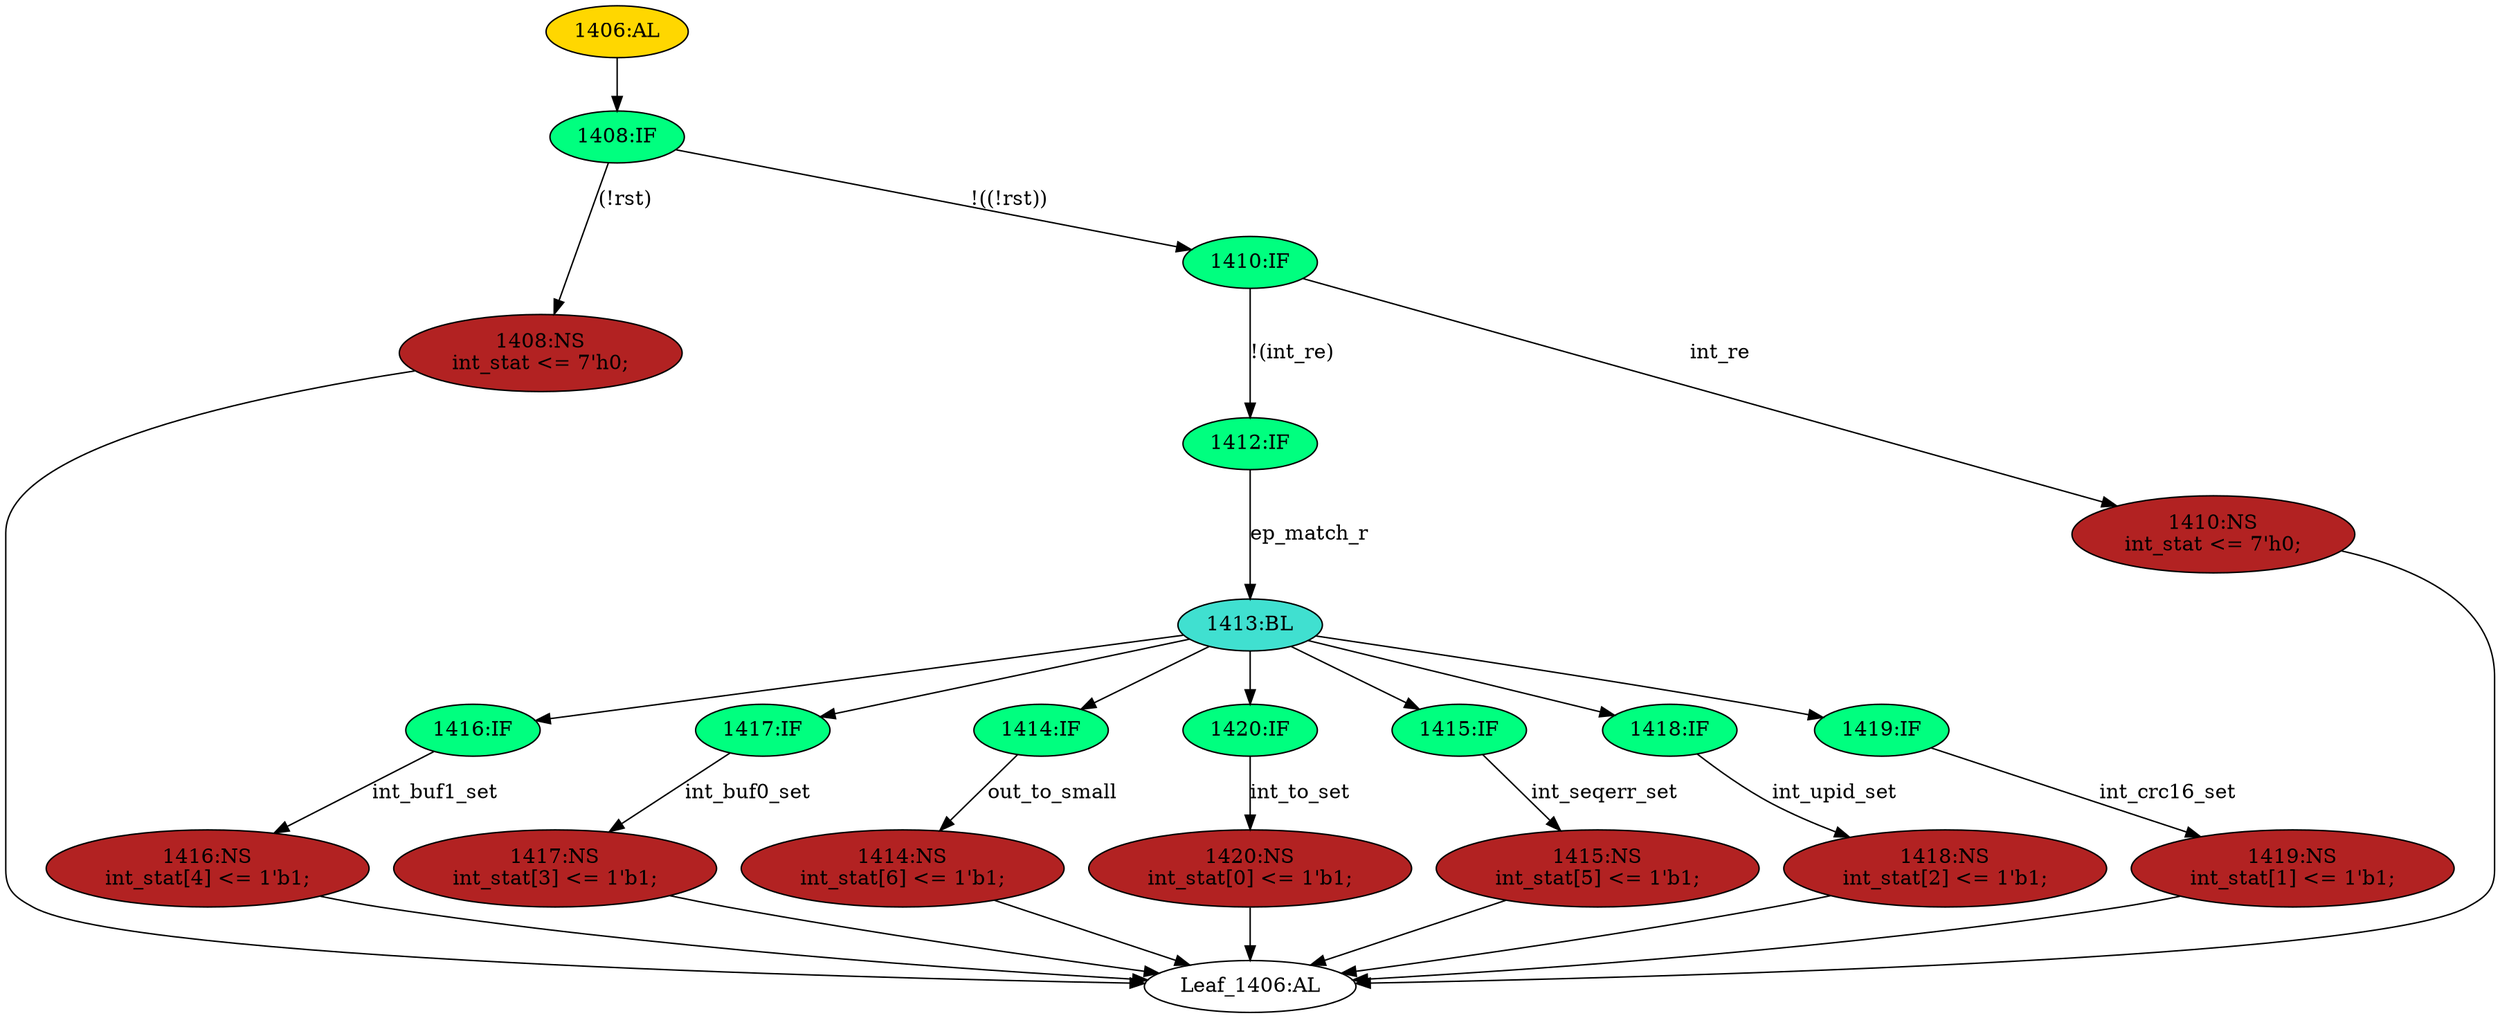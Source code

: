 strict digraph "" {
	node [label="\N"];
	"1420:NS"	 [ast="<pyverilog.vparser.ast.NonblockingSubstitution object at 0x7f0a38eba6d0>",
		fillcolor=firebrick,
		label="1420:NS
int_stat[0] <= 1'b1;",
		statements="[<pyverilog.vparser.ast.NonblockingSubstitution object at 0x7f0a38eba6d0>]",
		style=filled,
		typ=NonblockingSubstitution];
	"Leaf_1406:AL"	 [def_var="['int_stat']",
		label="Leaf_1406:AL"];
	"1420:NS" -> "Leaf_1406:AL"	 [cond="[]",
		lineno=None];
	"1417:NS"	 [ast="<pyverilog.vparser.ast.NonblockingSubstitution object at 0x7f0a38eba890>",
		fillcolor=firebrick,
		label="1417:NS
int_stat[3] <= 1'b1;",
		statements="[<pyverilog.vparser.ast.NonblockingSubstitution object at 0x7f0a38eba890>]",
		style=filled,
		typ=NonblockingSubstitution];
	"1417:NS" -> "Leaf_1406:AL"	 [cond="[]",
		lineno=None];
	"1412:IF"	 [ast="<pyverilog.vparser.ast.IfStatement object at 0x7f0a38ebaa50>",
		fillcolor=springgreen,
		label="1412:IF",
		statements="[]",
		style=filled,
		typ=IfStatement];
	"1413:BL"	 [ast="<pyverilog.vparser.ast.Block object at 0x7f0a38ebaa90>",
		fillcolor=turquoise,
		label="1413:BL",
		statements="[]",
		style=filled,
		typ=Block];
	"1412:IF" -> "1413:BL"	 [cond="['ep_match_r']",
		label=ep_match_r,
		lineno=1412];
	"1406:AL"	 [ast="<pyverilog.vparser.ast.Always object at 0x7f0a38da7910>",
		clk_sens=True,
		fillcolor=gold,
		label="1406:AL",
		sens="['clk']",
		statements="[]",
		style=filled,
		typ=Always,
		use_var="['out_to_small', 'int_crc16_set', 'int_seqerr_set', 'int_upid_set', 'ep_match_r', 'rst', 'int_buf0_set', 'int_re', 'int_to_set', '\
int_buf1_set']"];
	"1408:IF"	 [ast="<pyverilog.vparser.ast.IfStatement object at 0x7f0a38da7a10>",
		fillcolor=springgreen,
		label="1408:IF",
		statements="[]",
		style=filled,
		typ=IfStatement];
	"1406:AL" -> "1408:IF"	 [cond="[]",
		lineno=None];
	"1416:IF"	 [ast="<pyverilog.vparser.ast.IfStatement object at 0x7f0a38ebafd0>",
		fillcolor=springgreen,
		label="1416:IF",
		statements="[]",
		style=filled,
		typ=IfStatement];
	"1416:NS"	 [ast="<pyverilog.vparser.ast.NonblockingSubstitution object at 0x7f0a38da7050>",
		fillcolor=firebrick,
		label="1416:NS
int_stat[4] <= 1'b1;",
		statements="[<pyverilog.vparser.ast.NonblockingSubstitution object at 0x7f0a38da7050>]",
		style=filled,
		typ=NonblockingSubstitution];
	"1416:IF" -> "1416:NS"	 [cond="['int_buf1_set']",
		label=int_buf1_set,
		lineno=1416];
	"1418:NS"	 [ast="<pyverilog.vparser.ast.NonblockingSubstitution object at 0x7f0a38da7390>",
		fillcolor=firebrick,
		label="1418:NS
int_stat[2] <= 1'b1;",
		statements="[<pyverilog.vparser.ast.NonblockingSubstitution object at 0x7f0a38da7390>]",
		style=filled,
		typ=NonblockingSubstitution];
	"1418:NS" -> "Leaf_1406:AL"	 [cond="[]",
		lineno=None];
	"1415:NS"	 [ast="<pyverilog.vparser.ast.NonblockingSubstitution object at 0x7f0a38ebad90>",
		fillcolor=firebrick,
		label="1415:NS
int_stat[5] <= 1'b1;",
		statements="[<pyverilog.vparser.ast.NonblockingSubstitution object at 0x7f0a38ebad90>]",
		style=filled,
		typ=NonblockingSubstitution];
	"1415:NS" -> "Leaf_1406:AL"	 [cond="[]",
		lineno=None];
	"1408:NS"	 [ast="<pyverilog.vparser.ast.NonblockingSubstitution object at 0x7f0a38da7c10>",
		fillcolor=firebrick,
		label="1408:NS
int_stat <= 7'h0;",
		statements="[<pyverilog.vparser.ast.NonblockingSubstitution object at 0x7f0a38da7c10>]",
		style=filled,
		typ=NonblockingSubstitution];
	"1408:NS" -> "Leaf_1406:AL"	 [cond="[]",
		lineno=None];
	"1419:NS"	 [ast="<pyverilog.vparser.ast.NonblockingSubstitution object at 0x7f0a38da7610>",
		fillcolor=firebrick,
		label="1419:NS
int_stat[1] <= 1'b1;",
		statements="[<pyverilog.vparser.ast.NonblockingSubstitution object at 0x7f0a38da7610>]",
		style=filled,
		typ=NonblockingSubstitution];
	"1419:NS" -> "Leaf_1406:AL"	 [cond="[]",
		lineno=None];
	"1410:NS"	 [ast="<pyverilog.vparser.ast.NonblockingSubstitution object at 0x7f0a38da7a90>",
		fillcolor=firebrick,
		label="1410:NS
int_stat <= 7'h0;",
		statements="[<pyverilog.vparser.ast.NonblockingSubstitution object at 0x7f0a38da7a90>]",
		style=filled,
		typ=NonblockingSubstitution];
	"1410:NS" -> "Leaf_1406:AL"	 [cond="[]",
		lineno=None];
	"1417:IF"	 [ast="<pyverilog.vparser.ast.IfStatement object at 0x7f0a38da7290>",
		fillcolor=springgreen,
		label="1417:IF",
		statements="[]",
		style=filled,
		typ=IfStatement];
	"1417:IF" -> "1417:NS"	 [cond="['int_buf0_set']",
		label=int_buf0_set,
		lineno=1417];
	"1414:IF"	 [ast="<pyverilog.vparser.ast.IfStatement object at 0x7f0a38ebaad0>",
		fillcolor=springgreen,
		label="1414:IF",
		statements="[]",
		style=filled,
		typ=IfStatement];
	"1414:NS"	 [ast="<pyverilog.vparser.ast.NonblockingSubstitution object at 0x7f0a38ebab10>",
		fillcolor=firebrick,
		label="1414:NS
int_stat[6] <= 1'b1;",
		statements="[<pyverilog.vparser.ast.NonblockingSubstitution object at 0x7f0a38ebab10>]",
		style=filled,
		typ=NonblockingSubstitution];
	"1414:IF" -> "1414:NS"	 [cond="['out_to_small']",
		label=out_to_small,
		lineno=1414];
	"1416:NS" -> "Leaf_1406:AL"	 [cond="[]",
		lineno=None];
	"1413:BL" -> "1416:IF"	 [cond="[]",
		lineno=None];
	"1413:BL" -> "1417:IF"	 [cond="[]",
		lineno=None];
	"1413:BL" -> "1414:IF"	 [cond="[]",
		lineno=None];
	"1420:IF"	 [ast="<pyverilog.vparser.ast.IfStatement object at 0x7f0a38da7850>",
		fillcolor=springgreen,
		label="1420:IF",
		statements="[]",
		style=filled,
		typ=IfStatement];
	"1413:BL" -> "1420:IF"	 [cond="[]",
		lineno=None];
	"1415:IF"	 [ast="<pyverilog.vparser.ast.IfStatement object at 0x7f0a38ebad50>",
		fillcolor=springgreen,
		label="1415:IF",
		statements="[]",
		style=filled,
		typ=IfStatement];
	"1413:BL" -> "1415:IF"	 [cond="[]",
		lineno=None];
	"1418:IF"	 [ast="<pyverilog.vparser.ast.IfStatement object at 0x7f0a38da7350>",
		fillcolor=springgreen,
		label="1418:IF",
		statements="[]",
		style=filled,
		typ=IfStatement];
	"1413:BL" -> "1418:IF"	 [cond="[]",
		lineno=None];
	"1419:IF"	 [ast="<pyverilog.vparser.ast.IfStatement object at 0x7f0a38da75d0>",
		fillcolor=springgreen,
		label="1419:IF",
		statements="[]",
		style=filled,
		typ=IfStatement];
	"1413:BL" -> "1419:IF"	 [cond="[]",
		lineno=None];
	"1420:IF" -> "1420:NS"	 [cond="['int_to_set']",
		label=int_to_set,
		lineno=1420];
	"1410:IF"	 [ast="<pyverilog.vparser.ast.IfStatement object at 0x7f0a38da7a50>",
		fillcolor=springgreen,
		label="1410:IF",
		statements="[]",
		style=filled,
		typ=IfStatement];
	"1410:IF" -> "1412:IF"	 [cond="['int_re']",
		label="!(int_re)",
		lineno=1410];
	"1410:IF" -> "1410:NS"	 [cond="['int_re']",
		label=int_re,
		lineno=1410];
	"1415:IF" -> "1415:NS"	 [cond="['int_seqerr_set']",
		label=int_seqerr_set,
		lineno=1415];
	"1418:IF" -> "1418:NS"	 [cond="['int_upid_set']",
		label=int_upid_set,
		lineno=1418];
	"1419:IF" -> "1419:NS"	 [cond="['int_crc16_set']",
		label=int_crc16_set,
		lineno=1419];
	"1414:NS" -> "Leaf_1406:AL"	 [cond="[]",
		lineno=None];
	"1408:IF" -> "1408:NS"	 [cond="['rst']",
		label="(!rst)",
		lineno=1408];
	"1408:IF" -> "1410:IF"	 [cond="['rst']",
		label="!((!rst))",
		lineno=1408];
}

